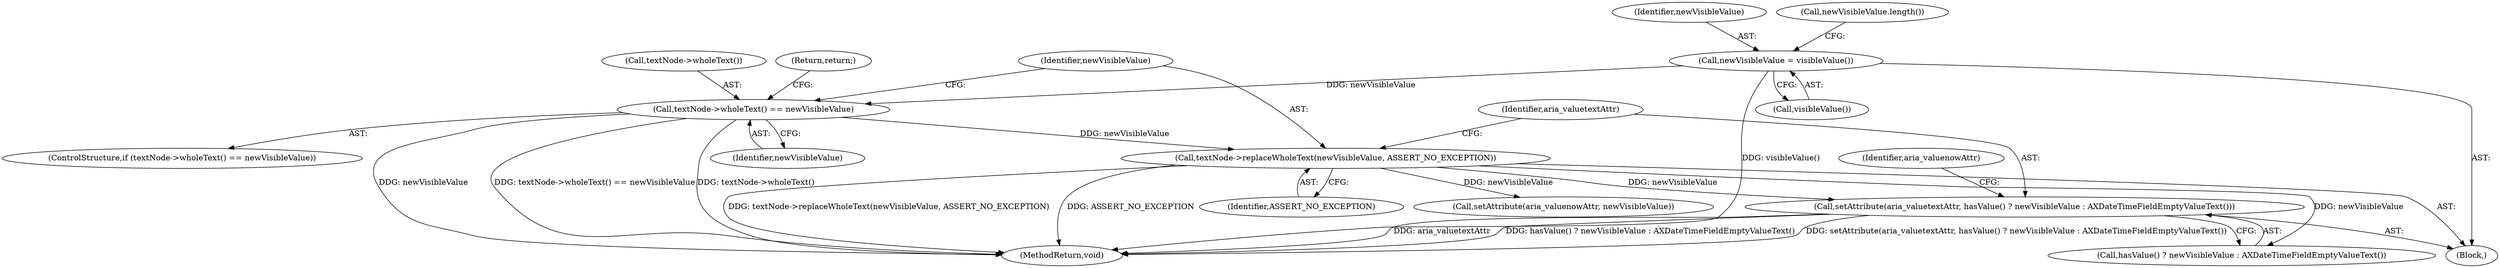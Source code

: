 digraph "1_Chrome_f7b020b3d36def118881daa4402c44ca72271482_0@del" {
"1000123" [label="(Call,setAttribute(aria_valuetextAttr, hasValue() ? newVisibleValue : AXDateTimeFieldEmptyValueText()))"];
"1000120" [label="(Call,textNode->replaceWholeText(newVisibleValue, ASSERT_NO_EXCEPTION))"];
"1000116" [label="(Call,textNode->wholeText() == newVisibleValue)"];
"1000108" [label="(Call,newVisibleValue = visibleValue())"];
"1000120" [label="(Call,textNode->replaceWholeText(newVisibleValue, ASSERT_NO_EXCEPTION))"];
"1000102" [label="(Block,)"];
"1000115" [label="(ControlStructure,if (textNode->wholeText() == newVisibleValue))"];
"1000125" [label="(Call,hasValue() ? newVisibleValue : AXDateTimeFieldEmptyValueText())"];
"1000117" [label="(Call,textNode->wholeText())"];
"1000129" [label="(Call,setAttribute(aria_valuenowAttr, newVisibleValue))"];
"1000118" [label="(Identifier,newVisibleValue)"];
"1000123" [label="(Call,setAttribute(aria_valuetextAttr, hasValue() ? newVisibleValue : AXDateTimeFieldEmptyValueText()))"];
"1000119" [label="(Return,return;)"];
"1000122" [label="(Identifier,ASSERT_NO_EXCEPTION)"];
"1000108" [label="(Call,newVisibleValue = visibleValue())"];
"1000121" [label="(Identifier,newVisibleValue)"];
"1000110" [label="(Call,visibleValue())"];
"1000109" [label="(Identifier,newVisibleValue)"];
"1000113" [label="(Call,newVisibleValue.length())"];
"1000130" [label="(Identifier,aria_valuenowAttr)"];
"1000139" [label="(MethodReturn,void)"];
"1000124" [label="(Identifier,aria_valuetextAttr)"];
"1000116" [label="(Call,textNode->wholeText() == newVisibleValue)"];
"1000123" -> "1000102"  [label="AST: "];
"1000123" -> "1000125"  [label="CFG: "];
"1000124" -> "1000123"  [label="AST: "];
"1000125" -> "1000123"  [label="AST: "];
"1000130" -> "1000123"  [label="CFG: "];
"1000123" -> "1000139"  [label="DDG: hasValue() ? newVisibleValue : AXDateTimeFieldEmptyValueText()"];
"1000123" -> "1000139"  [label="DDG: setAttribute(aria_valuetextAttr, hasValue() ? newVisibleValue : AXDateTimeFieldEmptyValueText())"];
"1000123" -> "1000139"  [label="DDG: aria_valuetextAttr"];
"1000120" -> "1000123"  [label="DDG: newVisibleValue"];
"1000120" -> "1000102"  [label="AST: "];
"1000120" -> "1000122"  [label="CFG: "];
"1000121" -> "1000120"  [label="AST: "];
"1000122" -> "1000120"  [label="AST: "];
"1000124" -> "1000120"  [label="CFG: "];
"1000120" -> "1000139"  [label="DDG: textNode->replaceWholeText(newVisibleValue, ASSERT_NO_EXCEPTION)"];
"1000120" -> "1000139"  [label="DDG: ASSERT_NO_EXCEPTION"];
"1000116" -> "1000120"  [label="DDG: newVisibleValue"];
"1000120" -> "1000125"  [label="DDG: newVisibleValue"];
"1000120" -> "1000129"  [label="DDG: newVisibleValue"];
"1000116" -> "1000115"  [label="AST: "];
"1000116" -> "1000118"  [label="CFG: "];
"1000117" -> "1000116"  [label="AST: "];
"1000118" -> "1000116"  [label="AST: "];
"1000119" -> "1000116"  [label="CFG: "];
"1000121" -> "1000116"  [label="CFG: "];
"1000116" -> "1000139"  [label="DDG: textNode->wholeText()"];
"1000116" -> "1000139"  [label="DDG: newVisibleValue"];
"1000116" -> "1000139"  [label="DDG: textNode->wholeText() == newVisibleValue"];
"1000108" -> "1000116"  [label="DDG: newVisibleValue"];
"1000108" -> "1000102"  [label="AST: "];
"1000108" -> "1000110"  [label="CFG: "];
"1000109" -> "1000108"  [label="AST: "];
"1000110" -> "1000108"  [label="AST: "];
"1000113" -> "1000108"  [label="CFG: "];
"1000108" -> "1000139"  [label="DDG: visibleValue()"];
}
